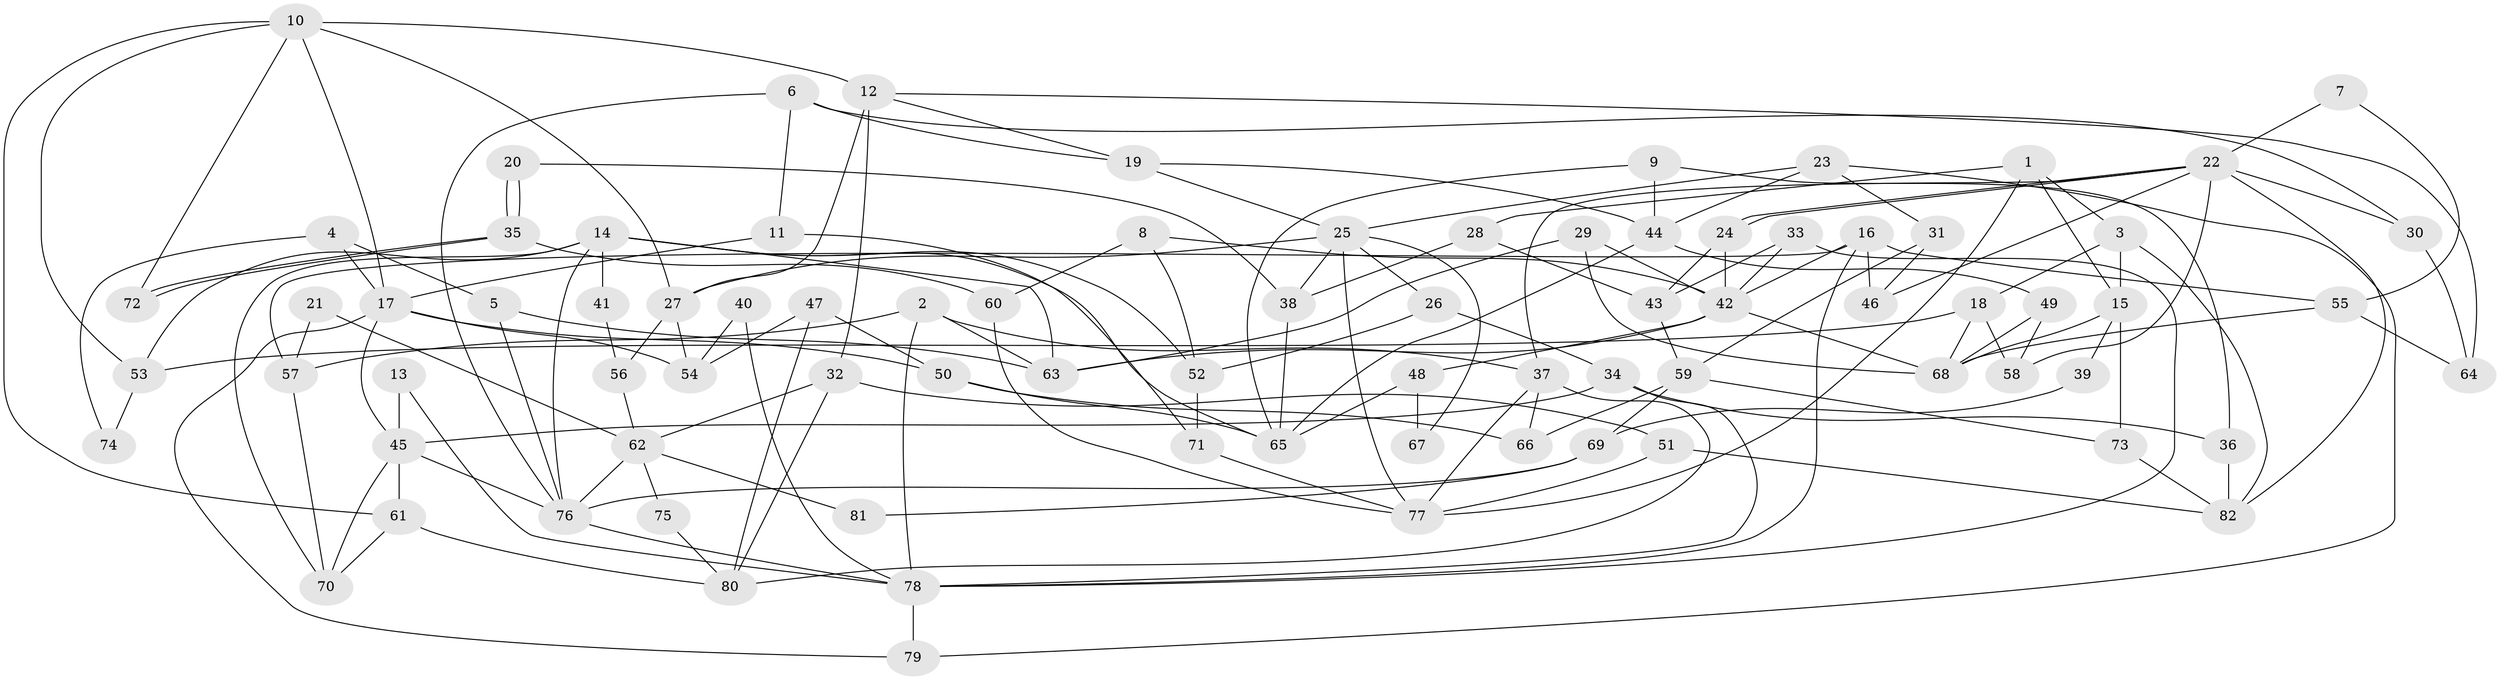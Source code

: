 // Generated by graph-tools (version 1.1) at 2025/11/02/27/25 16:11:21]
// undirected, 82 vertices, 164 edges
graph export_dot {
graph [start="1"]
  node [color=gray90,style=filled];
  1;
  2;
  3;
  4;
  5;
  6;
  7;
  8;
  9;
  10;
  11;
  12;
  13;
  14;
  15;
  16;
  17;
  18;
  19;
  20;
  21;
  22;
  23;
  24;
  25;
  26;
  27;
  28;
  29;
  30;
  31;
  32;
  33;
  34;
  35;
  36;
  37;
  38;
  39;
  40;
  41;
  42;
  43;
  44;
  45;
  46;
  47;
  48;
  49;
  50;
  51;
  52;
  53;
  54;
  55;
  56;
  57;
  58;
  59;
  60;
  61;
  62;
  63;
  64;
  65;
  66;
  67;
  68;
  69;
  70;
  71;
  72;
  73;
  74;
  75;
  76;
  77;
  78;
  79;
  80;
  81;
  82;
  1 -- 15;
  1 -- 3;
  1 -- 28;
  1 -- 77;
  2 -- 57;
  2 -- 63;
  2 -- 37;
  2 -- 78;
  3 -- 15;
  3 -- 82;
  3 -- 18;
  4 -- 5;
  4 -- 17;
  4 -- 74;
  5 -- 76;
  5 -- 63;
  6 -- 11;
  6 -- 76;
  6 -- 19;
  6 -- 30;
  7 -- 55;
  7 -- 22;
  8 -- 42;
  8 -- 60;
  8 -- 52;
  9 -- 44;
  9 -- 36;
  9 -- 65;
  10 -- 12;
  10 -- 27;
  10 -- 17;
  10 -- 53;
  10 -- 61;
  10 -- 72;
  11 -- 71;
  11 -- 17;
  12 -- 27;
  12 -- 19;
  12 -- 32;
  12 -- 64;
  13 -- 78;
  13 -- 45;
  14 -- 65;
  14 -- 53;
  14 -- 41;
  14 -- 52;
  14 -- 63;
  14 -- 70;
  14 -- 76;
  15 -- 73;
  15 -- 68;
  15 -- 39;
  16 -- 78;
  16 -- 42;
  16 -- 46;
  16 -- 55;
  16 -- 57;
  17 -- 79;
  17 -- 45;
  17 -- 50;
  17 -- 54;
  18 -- 68;
  18 -- 53;
  18 -- 58;
  19 -- 25;
  19 -- 44;
  20 -- 38;
  20 -- 35;
  20 -- 35;
  21 -- 57;
  21 -- 62;
  22 -- 24;
  22 -- 24;
  22 -- 58;
  22 -- 30;
  22 -- 37;
  22 -- 46;
  22 -- 82;
  23 -- 25;
  23 -- 44;
  23 -- 31;
  23 -- 79;
  24 -- 43;
  24 -- 42;
  25 -- 77;
  25 -- 26;
  25 -- 27;
  25 -- 38;
  25 -- 67;
  26 -- 52;
  26 -- 34;
  27 -- 54;
  27 -- 56;
  28 -- 38;
  28 -- 43;
  29 -- 42;
  29 -- 63;
  29 -- 68;
  30 -- 64;
  31 -- 46;
  31 -- 59;
  32 -- 80;
  32 -- 51;
  32 -- 62;
  33 -- 78;
  33 -- 42;
  33 -- 43;
  34 -- 78;
  34 -- 45;
  34 -- 36;
  35 -- 72;
  35 -- 72;
  35 -- 60;
  36 -- 82;
  37 -- 66;
  37 -- 77;
  37 -- 80;
  38 -- 65;
  39 -- 69;
  40 -- 78;
  40 -- 54;
  41 -- 56;
  42 -- 68;
  42 -- 48;
  42 -- 63;
  43 -- 59;
  44 -- 65;
  44 -- 49;
  45 -- 61;
  45 -- 70;
  45 -- 76;
  47 -- 50;
  47 -- 80;
  47 -- 54;
  48 -- 65;
  48 -- 67;
  49 -- 68;
  49 -- 58;
  50 -- 66;
  50 -- 65;
  51 -- 77;
  51 -- 82;
  52 -- 71;
  53 -- 74;
  55 -- 64;
  55 -- 68;
  56 -- 62;
  57 -- 70;
  59 -- 66;
  59 -- 69;
  59 -- 73;
  60 -- 77;
  61 -- 70;
  61 -- 80;
  62 -- 76;
  62 -- 75;
  62 -- 81;
  69 -- 76;
  69 -- 81;
  71 -- 77;
  73 -- 82;
  75 -- 80;
  76 -- 78;
  78 -- 79;
}
